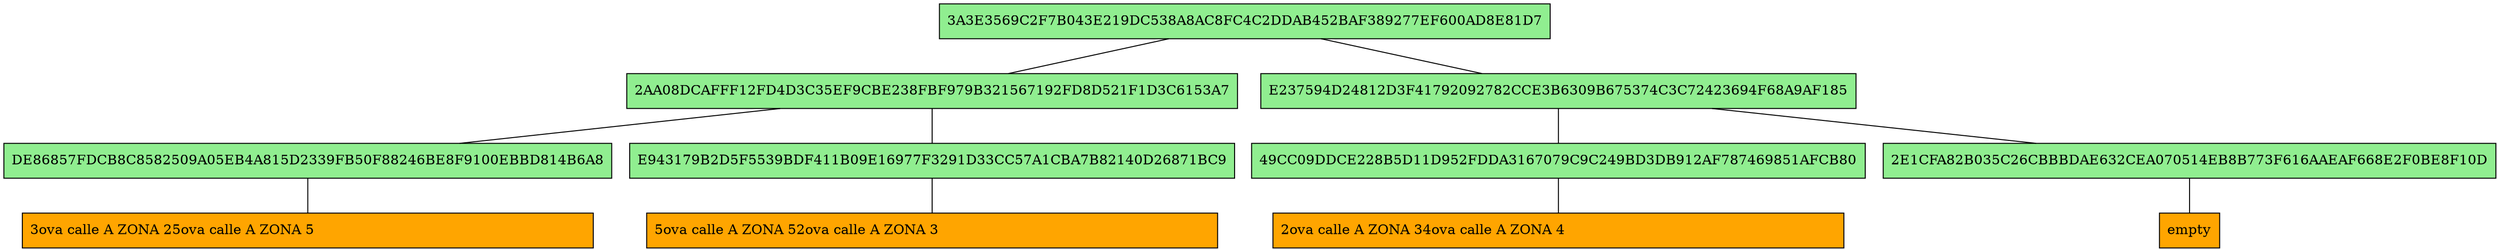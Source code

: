 graph{
     5 [label="3A3E3569C2F7B043E219DC538A8AC8FC4C2DDAB452BAF389277EF600AD8E81D7"shape=rect style=filled fillcolor=lightgreen];
     5 --     6;
     5 --     9;
     6 [label="2AA08DCAFFF12FD4D3C35EF9CBE238FBF979B321567192FD8D521F1D3C6153A7"shape=rect style=filled fillcolor=lightgreen];
     6 --     7;
     6 --     8;
     7 [label="DE86857FDCB8C8582509A05EB4A815D2339FB50F88246BE8F9100EBBD814B6A8"shape=rect style=filled fillcolor=lightgreen];
     1 [label="3ova calle A ZONA 25ova calle A ZONA 5                                                              " shape=rect style=filled fillcolor=orange];
     7 --     1;
     8 [label="E943179B2D5F5539BDF411B09E16977F3291D33CC57A1CBA7B82140D26871BC9"shape=rect style=filled fillcolor=lightgreen];
     2 [label="5ova calle A ZONA 52ova calle A ZONA 3                                                              " shape=rect style=filled fillcolor=orange];
     8 --     2;
     9 [label="E237594D24812D3F41792092782CCE3B6309B675374C3C72423694F68A9AF185"shape=rect style=filled fillcolor=lightgreen];
     9 --    10;
     9 --    11;
    10 [label="49CC09DDCE228B5D11D952FDDA3167079C9C249BD3DB912AF787469851AFCB80"shape=rect style=filled fillcolor=lightgreen];
     3 [label="2ova calle A ZONA 34ova calle A ZONA 4                                                              " shape=rect style=filled fillcolor=orange];
    10 --     3;
    11 [label="2E1CFA82B035C26CBBBDAE632CEA070514EB8B773F616AAEAF668E2F0BE8F10D"shape=rect style=filled fillcolor=lightgreen];
     4 [label="empty" shape=rect style=filled fillcolor=orange];
    11 --     4;
}
